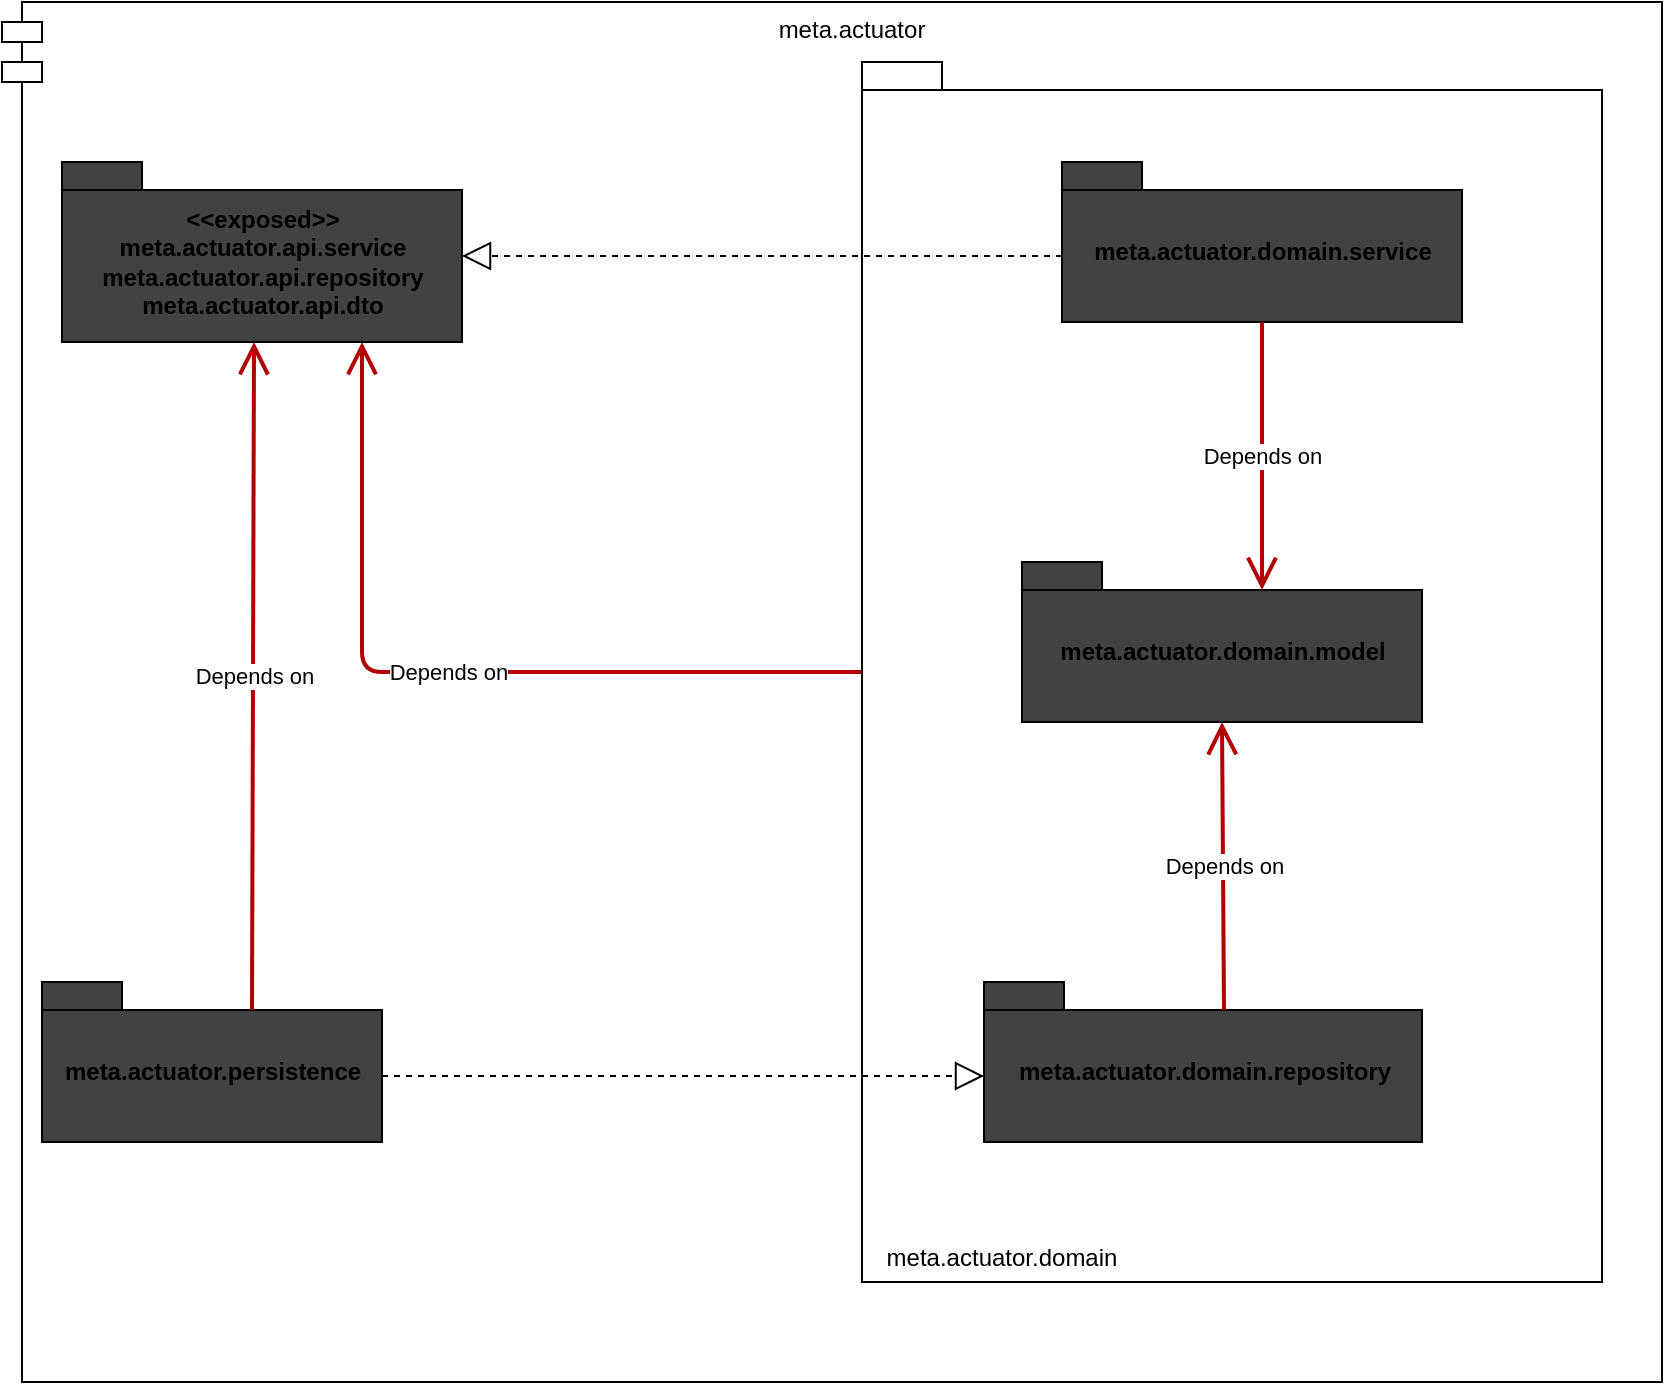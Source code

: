 <mxfile version="14.6.13" type="device"><diagram id="WtGW4XMd5xkyx9ln9pSi" name="Page-1"><mxGraphModel dx="1348" dy="823" grid="1" gridSize="10" guides="1" tooltips="1" connect="1" arrows="1" fold="1" page="1" pageScale="1" pageWidth="1100" pageHeight="850" math="0" shadow="0"><root><mxCell id="0"/><mxCell id="1" parent="0"/><mxCell id="_8h2DyN_XGVUzxoaOIf4-1" value="meta.actuator" style="shape=module;align=left;spacingLeft=20;align=center;verticalAlign=top;fillColor=none;" parent="1" vertex="1"><mxGeometry x="50" y="120" width="830" height="690" as="geometry"/></mxCell><mxCell id="_8h2DyN_XGVUzxoaOIf4-3" value="&amp;lt;&amp;lt;exposed&amp;gt;&amp;gt;&lt;br&gt;meta.actuator.api.service&lt;br&gt;meta.actuator.api.repository&lt;br&gt;meta.actuator.api.dto" style="shape=folder;fontStyle=1;spacingTop=10;tabWidth=40;tabHeight=14;tabPosition=left;html=1;fillColor=#424242;" parent="1" vertex="1"><mxGeometry x="80" y="200" width="200" height="90" as="geometry"/></mxCell><mxCell id="_8h2DyN_XGVUzxoaOIf4-10" value="meta.actuator.persistence" style="shape=folder;fontStyle=1;spacingTop=10;tabWidth=40;tabHeight=14;tabPosition=left;html=1;fillColor=#424242;" parent="1" vertex="1"><mxGeometry x="70" y="610" width="170" height="80" as="geometry"/></mxCell><mxCell id="_8h2DyN_XGVUzxoaOIf4-15" value="" style="endArrow=block;dashed=1;endFill=0;endSize=12;html=1;exitX=0;exitY=0;exitDx=0;exitDy=47;exitPerimeter=0;" parent="1" source="_8h2DyN_XGVUzxoaOIf4-9" edge="1"><mxGeometry width="160" relative="1" as="geometry"><mxPoint x="480" y="341" as="sourcePoint"/><mxPoint x="280" y="247" as="targetPoint"/></mxGeometry></mxCell><mxCell id="8qD3wbuCbI5WdErQt5P1-2" value="Depends on" style="endArrow=open;endSize=12;html=1;entryX=0.75;entryY=1;entryDx=0;entryDy=0;entryPerimeter=0;fillColor=#e51400;strokeColor=#B20000;strokeWidth=2;" edge="1" parent="1" source="_8h2DyN_XGVUzxoaOIf4-6" target="_8h2DyN_XGVUzxoaOIf4-3"><mxGeometry width="160" relative="1" as="geometry"><mxPoint x="230" y="378" as="sourcePoint"/><mxPoint x="230.92" y="472" as="targetPoint"/><Array as="points"><mxPoint x="230" y="455"/></Array></mxGeometry></mxCell><mxCell id="MMEgZ3RRLncJK7T6EkFR-3" value="meta.actuator.domain" style="text;strokeColor=none;fillColor=none;align=center;verticalAlign=middle;spacingLeft=4;spacingRight=4;overflow=hidden;rotatable=0;points=[[0,0.5],[1,0.5]];portConstraint=eastwest;" parent="1" vertex="1"><mxGeometry x="480" y="734" width="140" height="26" as="geometry"/></mxCell><mxCell id="8qD3wbuCbI5WdErQt5P1-3" value="Depends on" style="endArrow=open;endSize=12;html=1;exitX=0;exitY=0;exitDx=105;exitDy=14;exitPerimeter=0;entryX=0.5;entryY=1;entryDx=0;entryDy=0;entryPerimeter=0;fillColor=#e51400;strokeColor=#B20000;strokeWidth=2;" edge="1" parent="1" source="_8h2DyN_XGVUzxoaOIf4-10"><mxGeometry x="-14" y="330" width="160" as="geometry"><mxPoint x="196" y="624" as="sourcePoint"/><mxPoint x="176" y="290" as="targetPoint"/></mxGeometry></mxCell><mxCell id="8qD3wbuCbI5WdErQt5P1-4" value="" style="endArrow=block;dashed=1;endFill=0;endSize=12;html=1;exitX=0;exitY=0;exitDx=170;exitDy=47;exitPerimeter=0;entryX=0;entryY=0;entryDx=0;entryDy=47;entryPerimeter=0;" edge="1" parent="1" source="_8h2DyN_XGVUzxoaOIf4-10" target="_8h2DyN_XGVUzxoaOIf4-5"><mxGeometry width="160" relative="1" as="geometry"><mxPoint x="370" y="550" as="sourcePoint"/><mxPoint x="200" y="550" as="targetPoint"/></mxGeometry></mxCell><mxCell id="8qD3wbuCbI5WdErQt5P1-6" value="" style="group" vertex="1" connectable="0" parent="1"><mxGeometry x="480" y="150" width="370" height="610" as="geometry"/></mxCell><mxCell id="_8h2DyN_XGVUzxoaOIf4-6" value="" style="shape=folder;fontStyle=1;spacingTop=10;tabWidth=40;tabHeight=14;tabPosition=left;html=1;fillColor=none;" parent="8qD3wbuCbI5WdErQt5P1-6" vertex="1"><mxGeometry width="370" height="610" as="geometry"/></mxCell><mxCell id="_8h2DyN_XGVUzxoaOIf4-9" value="meta.actuator.domain.service" style="shape=folder;fontStyle=1;spacingTop=10;tabWidth=40;tabHeight=14;tabPosition=left;html=1;fillColor=#424242;" parent="8qD3wbuCbI5WdErQt5P1-6" vertex="1"><mxGeometry x="100" y="50" width="200" height="80" as="geometry"/></mxCell><mxCell id="_8h2DyN_XGVUzxoaOIf4-2" value="meta.actuator.domain.model" style="shape=folder;fontStyle=1;spacingTop=10;tabWidth=40;tabHeight=14;tabPosition=left;html=1;fillColor=#424242;" parent="8qD3wbuCbI5WdErQt5P1-6" vertex="1"><mxGeometry x="80" y="250" width="200" height="80" as="geometry"/></mxCell><mxCell id="_8h2DyN_XGVUzxoaOIf4-5" value="meta.actuator.domain.repository" style="shape=folder;fontStyle=1;spacingTop=10;tabWidth=40;tabHeight=14;tabPosition=left;html=1;fillColor=#424242;" parent="8qD3wbuCbI5WdErQt5P1-6" vertex="1"><mxGeometry x="61" y="460" width="219" height="80" as="geometry"/></mxCell><mxCell id="MMEgZ3RRLncJK7T6EkFR-5" value="Depends on" style="endArrow=open;endSize=12;html=1;exitX=0;exitY=0;exitDx=120;exitDy=14;exitPerimeter=0;entryX=0.5;entryY=1;entryDx=0;entryDy=0;entryPerimeter=0;fillColor=#e51400;strokeColor=#B20000;strokeWidth=2;" parent="8qD3wbuCbI5WdErQt5P1-6" source="_8h2DyN_XGVUzxoaOIf4-5" target="_8h2DyN_XGVUzxoaOIf4-2" edge="1"><mxGeometry y="210" width="160" as="geometry"><mxPoint x="490" y="427" as="sourcePoint"/><mxPoint x="380" y="427" as="targetPoint"/></mxGeometry></mxCell><mxCell id="8qD3wbuCbI5WdErQt5P1-5" value="Depends on" style="endArrow=open;endSize=12;html=1;exitX=0.5;exitY=1;exitDx=0;exitDy=0;exitPerimeter=0;entryX=0;entryY=0;entryDx=120;entryDy=14;entryPerimeter=0;fillColor=#e51400;strokeColor=#B20000;strokeWidth=2;" edge="1" parent="8qD3wbuCbI5WdErQt5P1-6" source="_8h2DyN_XGVUzxoaOIf4-9" target="_8h2DyN_XGVUzxoaOIf4-2"><mxGeometry x="10" y="220" width="160" as="geometry"><mxPoint x="191" y="484" as="sourcePoint"/><mxPoint x="190" y="380" as="targetPoint"/></mxGeometry></mxCell></root></mxGraphModel></diagram></mxfile>